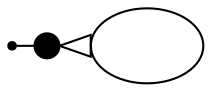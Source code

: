 digraph G {
  rankdir=LR;
  T [shape=point];
  H [label=""];
  T -> H [arrowsize=1.5,arrowhead=oinvdot];
}
